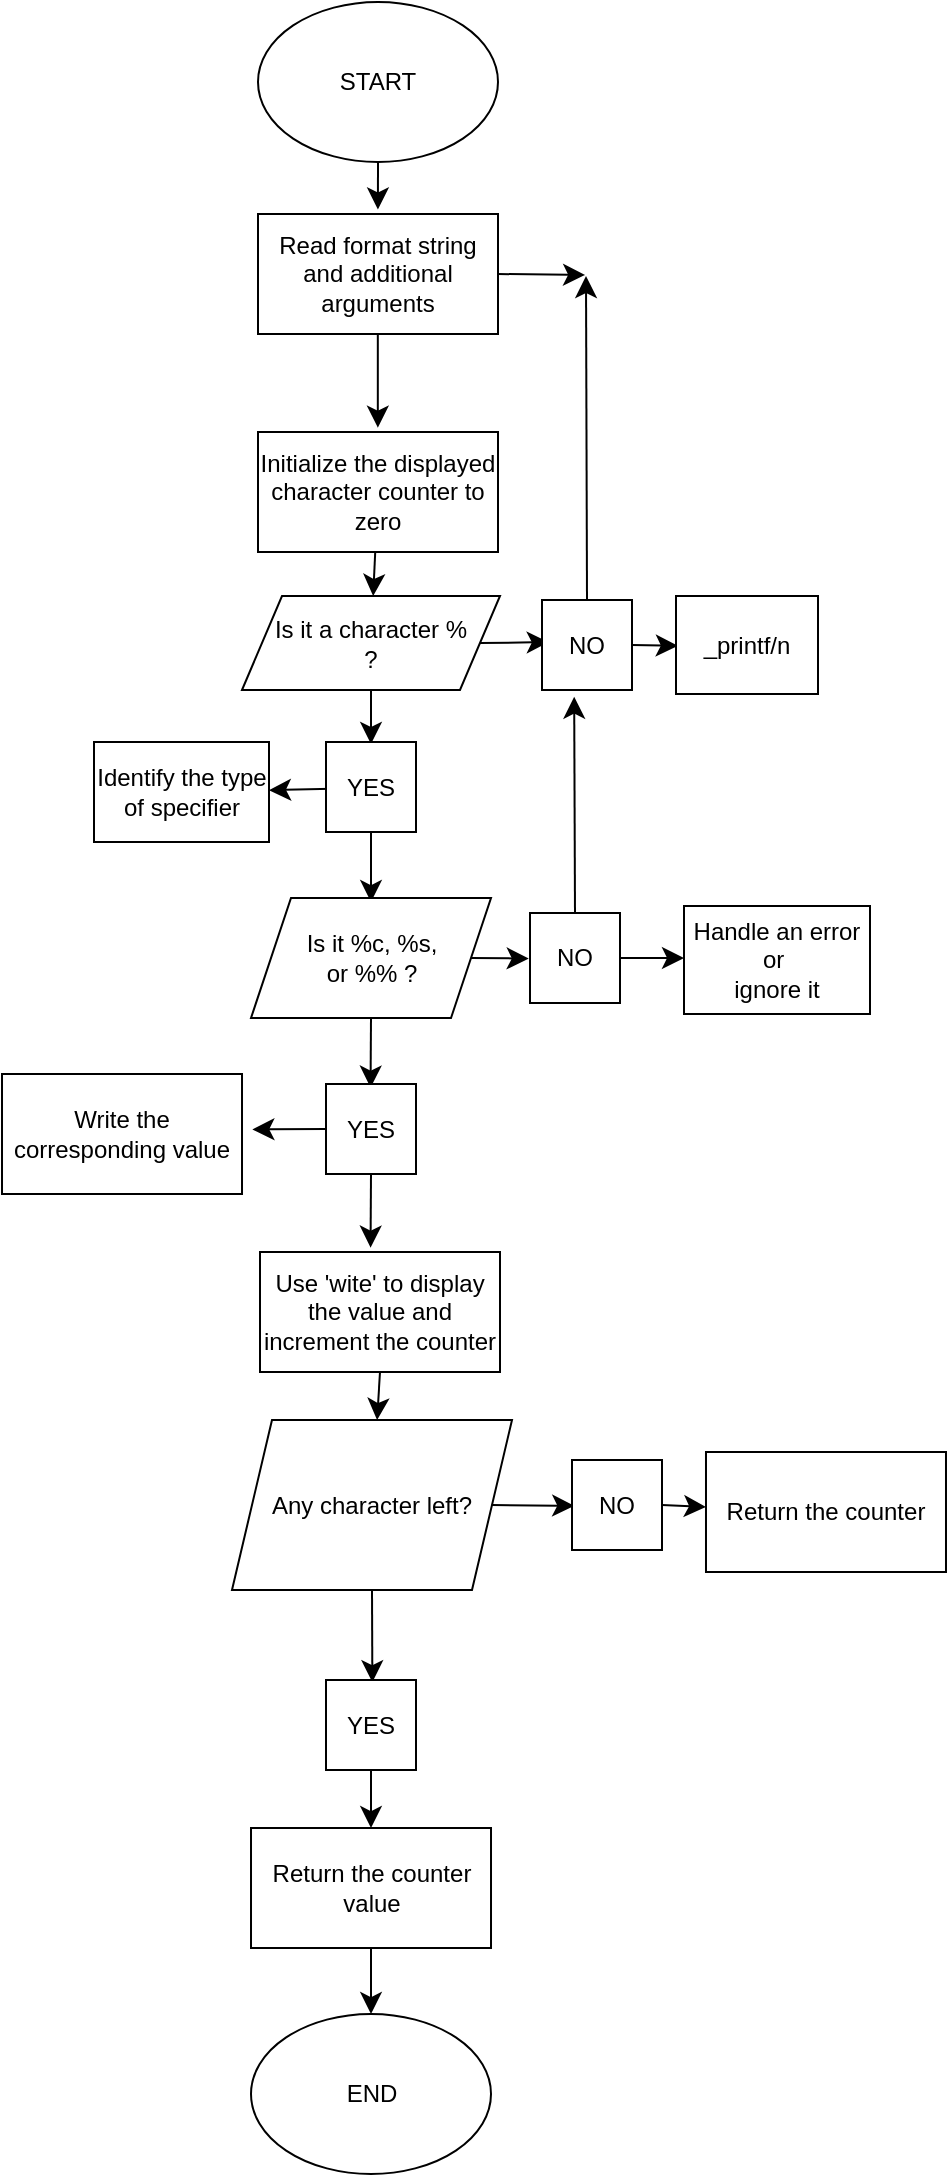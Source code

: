 <mxfile version="26.1.1">
  <diagram name="Page-1" id="Wt7EIqEQvQsSyRAGQnAF">
    <mxGraphModel dx="1447" dy="1146" grid="0" gridSize="10" guides="1" tooltips="1" connect="1" arrows="1" fold="1" page="0" pageScale="1" pageWidth="827" pageHeight="1169" math="0" shadow="0">
      <root>
        <mxCell id="0" />
        <mxCell id="1" parent="0" />
        <mxCell id="dYcZMjiuiEGgzMXuPs8u-12" style="edgeStyle=none;curved=1;rounded=0;orthogonalLoop=1;jettySize=auto;html=1;exitX=0.5;exitY=1;exitDx=0;exitDy=0;fontSize=12;startSize=8;endSize=8;" edge="1" parent="1" source="dYcZMjiuiEGgzMXuPs8u-11">
          <mxGeometry relative="1" as="geometry">
            <mxPoint x="-216.04" y="76.727" as="targetPoint" />
          </mxGeometry>
        </mxCell>
        <mxCell id="dYcZMjiuiEGgzMXuPs8u-11" value="START" style="ellipse;whiteSpace=wrap;html=1;" vertex="1" parent="1">
          <mxGeometry x="-276" y="-27" width="120" height="80" as="geometry" />
        </mxCell>
        <mxCell id="dYcZMjiuiEGgzMXuPs8u-14" style="edgeStyle=none;curved=1;rounded=0;orthogonalLoop=1;jettySize=auto;html=1;exitX=0.5;exitY=1;exitDx=0;exitDy=0;fontSize=12;startSize=8;endSize=8;" edge="1" parent="1">
          <mxGeometry relative="1" as="geometry">
            <mxPoint x="-216.091" y="185.818" as="targetPoint" />
            <mxPoint x="-216.091" y="136.727" as="sourcePoint" />
          </mxGeometry>
        </mxCell>
        <mxCell id="dYcZMjiuiEGgzMXuPs8u-48" style="edgeStyle=none;curved=1;rounded=0;orthogonalLoop=1;jettySize=auto;html=1;exitX=1;exitY=0.5;exitDx=0;exitDy=0;fontSize=12;startSize=8;endSize=8;" edge="1" parent="1" source="dYcZMjiuiEGgzMXuPs8u-16">
          <mxGeometry relative="1" as="geometry">
            <mxPoint x="-112.455" y="109.455" as="targetPoint" />
          </mxGeometry>
        </mxCell>
        <mxCell id="dYcZMjiuiEGgzMXuPs8u-16" value="Read format string and additional arguments" style="rounded=0;whiteSpace=wrap;html=1;" vertex="1" parent="1">
          <mxGeometry x="-276" y="79" width="120" height="60" as="geometry" />
        </mxCell>
        <mxCell id="dYcZMjiuiEGgzMXuPs8u-18" style="edgeStyle=none;curved=1;rounded=0;orthogonalLoop=1;jettySize=auto;html=1;fontSize=12;startSize=8;endSize=8;" edge="1" parent="1" source="dYcZMjiuiEGgzMXuPs8u-17" target="dYcZMjiuiEGgzMXuPs8u-19">
          <mxGeometry relative="1" as="geometry">
            <mxPoint x="-216" y="301.273" as="targetPoint" />
          </mxGeometry>
        </mxCell>
        <mxCell id="dYcZMjiuiEGgzMXuPs8u-17" value="Initialize the displayed character counter to zero" style="rounded=0;whiteSpace=wrap;html=1;" vertex="1" parent="1">
          <mxGeometry x="-276" y="188" width="120" height="60" as="geometry" />
        </mxCell>
        <mxCell id="dYcZMjiuiEGgzMXuPs8u-22" style="edgeStyle=none;curved=1;rounded=0;orthogonalLoop=1;jettySize=auto;html=1;fontSize=12;startSize=8;endSize=8;" edge="1" parent="1" source="dYcZMjiuiEGgzMXuPs8u-19">
          <mxGeometry relative="1" as="geometry">
            <mxPoint x="-219.5" y="344.0" as="targetPoint" />
          </mxGeometry>
        </mxCell>
        <mxCell id="dYcZMjiuiEGgzMXuPs8u-23" style="edgeStyle=none;curved=1;rounded=0;orthogonalLoop=1;jettySize=auto;html=1;exitX=1;exitY=0.5;exitDx=0;exitDy=0;fontSize=12;startSize=8;endSize=8;" edge="1" parent="1" source="dYcZMjiuiEGgzMXuPs8u-19">
          <mxGeometry relative="1" as="geometry">
            <mxPoint x="-130.636" y="293.091" as="targetPoint" />
          </mxGeometry>
        </mxCell>
        <mxCell id="dYcZMjiuiEGgzMXuPs8u-19" value="Is it a character %&lt;div&gt;?&lt;/div&gt;" style="shape=parallelogram;perimeter=parallelogramPerimeter;whiteSpace=wrap;html=1;fixedSize=1;" vertex="1" parent="1">
          <mxGeometry x="-284" y="270" width="129" height="47" as="geometry" />
        </mxCell>
        <mxCell id="dYcZMjiuiEGgzMXuPs8u-26" style="edgeStyle=none;curved=1;rounded=0;orthogonalLoop=1;jettySize=auto;html=1;exitX=1;exitY=0.5;exitDx=0;exitDy=0;fontSize=12;startSize=8;endSize=8;" edge="1" parent="1" source="dYcZMjiuiEGgzMXuPs8u-24">
          <mxGeometry relative="1" as="geometry">
            <mxPoint x="-66.091" y="294.909" as="targetPoint" />
          </mxGeometry>
        </mxCell>
        <mxCell id="dYcZMjiuiEGgzMXuPs8u-46" style="edgeStyle=none;curved=1;rounded=0;orthogonalLoop=1;jettySize=auto;html=1;exitX=0.5;exitY=0;exitDx=0;exitDy=0;fontSize=12;startSize=8;endSize=8;" edge="1" parent="1" source="dYcZMjiuiEGgzMXuPs8u-24">
          <mxGeometry relative="1" as="geometry">
            <mxPoint x="-112" y="110" as="targetPoint" />
          </mxGeometry>
        </mxCell>
        <mxCell id="dYcZMjiuiEGgzMXuPs8u-24" value="NO" style="whiteSpace=wrap;html=1;aspect=fixed;" vertex="1" parent="1">
          <mxGeometry x="-134" y="272" width="45" height="45" as="geometry" />
        </mxCell>
        <mxCell id="dYcZMjiuiEGgzMXuPs8u-28" style="edgeStyle=none;curved=1;rounded=0;orthogonalLoop=1;jettySize=auto;html=1;exitX=1;exitY=0.5;exitDx=0;exitDy=0;fontSize=12;startSize=8;endSize=8;" edge="1" parent="1" source="dYcZMjiuiEGgzMXuPs8u-25" target="dYcZMjiuiEGgzMXuPs8u-29">
          <mxGeometry relative="1" as="geometry">
            <mxPoint x="-168.818" y="365.818" as="targetPoint" />
          </mxGeometry>
        </mxCell>
        <mxCell id="dYcZMjiuiEGgzMXuPs8u-30" style="edgeStyle=none;curved=1;rounded=0;orthogonalLoop=1;jettySize=auto;html=1;exitX=0.5;exitY=1;exitDx=0;exitDy=0;fontSize=12;startSize=8;endSize=8;" edge="1" parent="1" source="dYcZMjiuiEGgzMXuPs8u-25">
          <mxGeometry relative="1" as="geometry">
            <mxPoint x="-219.499" y="423.003" as="targetPoint" />
          </mxGeometry>
        </mxCell>
        <mxCell id="dYcZMjiuiEGgzMXuPs8u-25" value="YES" style="whiteSpace=wrap;html=1;aspect=fixed;" vertex="1" parent="1">
          <mxGeometry x="-242" y="343" width="45" height="45" as="geometry" />
        </mxCell>
        <mxCell id="dYcZMjiuiEGgzMXuPs8u-27" value="_printf/n" style="rounded=0;whiteSpace=wrap;html=1;" vertex="1" parent="1">
          <mxGeometry x="-67" y="270" width="71" height="49" as="geometry" />
        </mxCell>
        <mxCell id="dYcZMjiuiEGgzMXuPs8u-29" value="Identify the type of specifier" style="rounded=0;whiteSpace=wrap;html=1;" vertex="1" parent="1">
          <mxGeometry x="-358" y="343" width="87.5" height="50" as="geometry" />
        </mxCell>
        <mxCell id="dYcZMjiuiEGgzMXuPs8u-33" style="edgeStyle=none;curved=1;rounded=0;orthogonalLoop=1;jettySize=auto;html=1;exitX=1;exitY=0.5;exitDx=0;exitDy=0;fontSize=12;startSize=8;endSize=8;" edge="1" parent="1" source="dYcZMjiuiEGgzMXuPs8u-32">
          <mxGeometry relative="1" as="geometry">
            <mxPoint x="-140.636" y="451.273" as="targetPoint" />
          </mxGeometry>
        </mxCell>
        <mxCell id="dYcZMjiuiEGgzMXuPs8u-34" style="edgeStyle=none;curved=1;rounded=0;orthogonalLoop=1;jettySize=auto;html=1;exitX=0.5;exitY=1;exitDx=0;exitDy=0;fontSize=12;startSize=8;endSize=8;" edge="1" parent="1" source="dYcZMjiuiEGgzMXuPs8u-32">
          <mxGeometry relative="1" as="geometry">
            <mxPoint x="-219.727" y="515.818" as="targetPoint" />
          </mxGeometry>
        </mxCell>
        <mxCell id="dYcZMjiuiEGgzMXuPs8u-32" value="Is it %c, %s,&lt;div&gt;or %% ?&lt;/div&gt;" style="shape=parallelogram;perimeter=parallelogramPerimeter;whiteSpace=wrap;html=1;fixedSize=1;" vertex="1" parent="1">
          <mxGeometry x="-279.5" y="421" width="120" height="60" as="geometry" />
        </mxCell>
        <mxCell id="dYcZMjiuiEGgzMXuPs8u-42" style="edgeStyle=none;curved=1;rounded=0;orthogonalLoop=1;jettySize=auto;html=1;exitX=0;exitY=0.5;exitDx=0;exitDy=0;fontSize=12;startSize=8;endSize=8;" edge="1" parent="1" source="dYcZMjiuiEGgzMXuPs8u-35">
          <mxGeometry relative="1" as="geometry">
            <mxPoint x="-278.818" y="536.727" as="targetPoint" />
          </mxGeometry>
        </mxCell>
        <mxCell id="dYcZMjiuiEGgzMXuPs8u-45" style="edgeStyle=none;curved=1;rounded=0;orthogonalLoop=1;jettySize=auto;html=1;exitX=0.5;exitY=1;exitDx=0;exitDy=0;fontSize=12;startSize=8;endSize=8;" edge="1" parent="1" source="dYcZMjiuiEGgzMXuPs8u-35">
          <mxGeometry relative="1" as="geometry">
            <mxPoint x="-219.727" y="595.818" as="targetPoint" />
          </mxGeometry>
        </mxCell>
        <mxCell id="dYcZMjiuiEGgzMXuPs8u-35" value="YES" style="whiteSpace=wrap;html=1;aspect=fixed;" vertex="1" parent="1">
          <mxGeometry x="-242" y="514" width="45" height="45" as="geometry" />
        </mxCell>
        <mxCell id="dYcZMjiuiEGgzMXuPs8u-39" style="edgeStyle=none;curved=1;rounded=0;orthogonalLoop=1;jettySize=auto;html=1;exitX=1;exitY=0.5;exitDx=0;exitDy=0;fontSize=12;startSize=8;endSize=8;" edge="1" parent="1" source="dYcZMjiuiEGgzMXuPs8u-36">
          <mxGeometry relative="1" as="geometry">
            <mxPoint x="-63" y="451" as="targetPoint" />
          </mxGeometry>
        </mxCell>
        <mxCell id="dYcZMjiuiEGgzMXuPs8u-49" style="edgeStyle=none;curved=1;rounded=0;orthogonalLoop=1;jettySize=auto;html=1;exitX=0.5;exitY=0;exitDx=0;exitDy=0;fontSize=12;startSize=8;endSize=8;" edge="1" parent="1" source="dYcZMjiuiEGgzMXuPs8u-36">
          <mxGeometry relative="1" as="geometry">
            <mxPoint x="-117.909" y="320.364" as="targetPoint" />
          </mxGeometry>
        </mxCell>
        <mxCell id="dYcZMjiuiEGgzMXuPs8u-36" value="NO" style="whiteSpace=wrap;html=1;aspect=fixed;" vertex="1" parent="1">
          <mxGeometry x="-140" y="428.5" width="45" height="45" as="geometry" />
        </mxCell>
        <mxCell id="dYcZMjiuiEGgzMXuPs8u-41" value="Write the corresponding value" style="rounded=0;whiteSpace=wrap;html=1;" vertex="1" parent="1">
          <mxGeometry x="-403.997" y="509.002" width="120" height="60" as="geometry" />
        </mxCell>
        <mxCell id="dYcZMjiuiEGgzMXuPs8u-43" value="Handle an error or&amp;nbsp;&lt;div&gt;ignore it&lt;/div&gt;" style="rounded=0;whiteSpace=wrap;html=1;" vertex="1" parent="1">
          <mxGeometry x="-63" y="425" width="93" height="54" as="geometry" />
        </mxCell>
        <mxCell id="dYcZMjiuiEGgzMXuPs8u-50" style="edgeStyle=none;curved=1;rounded=0;orthogonalLoop=1;jettySize=auto;html=1;exitX=0.5;exitY=1;exitDx=0;exitDy=0;fontSize=12;startSize=8;endSize=8;" edge="1" parent="1" source="dYcZMjiuiEGgzMXuPs8u-44" target="dYcZMjiuiEGgzMXuPs8u-51">
          <mxGeometry relative="1" as="geometry">
            <mxPoint x="-215.182" y="720.364" as="targetPoint" />
          </mxGeometry>
        </mxCell>
        <mxCell id="dYcZMjiuiEGgzMXuPs8u-44" value="Use &#39;wite&#39; to display the value and increment the counter" style="whiteSpace=wrap;html=1;" vertex="1" parent="1">
          <mxGeometry x="-275" y="598" width="120" height="60" as="geometry" />
        </mxCell>
        <mxCell id="dYcZMjiuiEGgzMXuPs8u-52" style="edgeStyle=none;curved=1;rounded=0;orthogonalLoop=1;jettySize=auto;html=1;exitX=1;exitY=0.5;exitDx=0;exitDy=0;fontSize=12;startSize=8;endSize=8;" edge="1" parent="1" source="dYcZMjiuiEGgzMXuPs8u-51">
          <mxGeometry relative="1" as="geometry">
            <mxPoint x="-117.909" y="724.909" as="targetPoint" />
          </mxGeometry>
        </mxCell>
        <mxCell id="dYcZMjiuiEGgzMXuPs8u-53" style="edgeStyle=none;curved=1;rounded=0;orthogonalLoop=1;jettySize=auto;html=1;exitX=0.5;exitY=1;exitDx=0;exitDy=0;fontSize=12;startSize=8;endSize=8;" edge="1" parent="1" source="dYcZMjiuiEGgzMXuPs8u-51">
          <mxGeometry relative="1" as="geometry">
            <mxPoint x="-218.818" y="813.091" as="targetPoint" />
          </mxGeometry>
        </mxCell>
        <mxCell id="dYcZMjiuiEGgzMXuPs8u-51" value="Any character left?" style="shape=parallelogram;perimeter=parallelogramPerimeter;whiteSpace=wrap;html=1;fixedSize=1;" vertex="1" parent="1">
          <mxGeometry x="-289" y="682" width="140" height="85" as="geometry" />
        </mxCell>
        <mxCell id="dYcZMjiuiEGgzMXuPs8u-56" style="edgeStyle=none;curved=1;rounded=0;orthogonalLoop=1;jettySize=auto;html=1;exitX=0.5;exitY=1;exitDx=0;exitDy=0;fontSize=12;startSize=8;endSize=8;" edge="1" parent="1" source="dYcZMjiuiEGgzMXuPs8u-54" target="dYcZMjiuiEGgzMXuPs8u-57">
          <mxGeometry relative="1" as="geometry">
            <mxPoint x="-219.727" y="891.273" as="targetPoint" />
          </mxGeometry>
        </mxCell>
        <mxCell id="dYcZMjiuiEGgzMXuPs8u-54" value="YES" style="whiteSpace=wrap;html=1;aspect=fixed;" vertex="1" parent="1">
          <mxGeometry x="-242" y="812" width="45" height="45" as="geometry" />
        </mxCell>
        <mxCell id="dYcZMjiuiEGgzMXuPs8u-60" style="edgeStyle=none;curved=1;rounded=0;orthogonalLoop=1;jettySize=auto;html=1;exitX=1;exitY=0.5;exitDx=0;exitDy=0;fontSize=12;startSize=8;endSize=8;" edge="1" parent="1" source="dYcZMjiuiEGgzMXuPs8u-55" target="dYcZMjiuiEGgzMXuPs8u-61">
          <mxGeometry relative="1" as="geometry">
            <mxPoint x="-42.455" y="724.909" as="targetPoint" />
          </mxGeometry>
        </mxCell>
        <mxCell id="dYcZMjiuiEGgzMXuPs8u-55" value="NO" style="whiteSpace=wrap;html=1;aspect=fixed;" vertex="1" parent="1">
          <mxGeometry x="-119" y="702" width="45" height="45" as="geometry" />
        </mxCell>
        <mxCell id="dYcZMjiuiEGgzMXuPs8u-58" style="edgeStyle=none;curved=1;rounded=0;orthogonalLoop=1;jettySize=auto;html=1;exitX=0.5;exitY=1;exitDx=0;exitDy=0;fontSize=12;startSize=8;endSize=8;" edge="1" parent="1" source="dYcZMjiuiEGgzMXuPs8u-57" target="dYcZMjiuiEGgzMXuPs8u-59">
          <mxGeometry relative="1" as="geometry">
            <mxPoint x="-219.727" y="992.182" as="targetPoint" />
          </mxGeometry>
        </mxCell>
        <mxCell id="dYcZMjiuiEGgzMXuPs8u-57" value="Return the counter value" style="rounded=0;whiteSpace=wrap;html=1;" vertex="1" parent="1">
          <mxGeometry x="-279.497" y="886.003" width="120" height="60" as="geometry" />
        </mxCell>
        <mxCell id="dYcZMjiuiEGgzMXuPs8u-59" value="END" style="ellipse;whiteSpace=wrap;html=1;" vertex="1" parent="1">
          <mxGeometry x="-279.497" y="979.002" width="120" height="80" as="geometry" />
        </mxCell>
        <mxCell id="dYcZMjiuiEGgzMXuPs8u-61" value="Return the counter" style="rounded=0;whiteSpace=wrap;html=1;" vertex="1" parent="1">
          <mxGeometry x="-52.005" y="697.999" width="120" height="60" as="geometry" />
        </mxCell>
        <mxCell id="dYcZMjiuiEGgzMXuPs8u-62" style="edgeStyle=none;curved=1;rounded=0;orthogonalLoop=1;jettySize=auto;html=1;exitX=0;exitY=1;exitDx=0;exitDy=0;fontSize=12;startSize=8;endSize=8;" edge="1" parent="1" source="dYcZMjiuiEGgzMXuPs8u-61" target="dYcZMjiuiEGgzMXuPs8u-61">
          <mxGeometry relative="1" as="geometry" />
        </mxCell>
      </root>
    </mxGraphModel>
  </diagram>
</mxfile>
